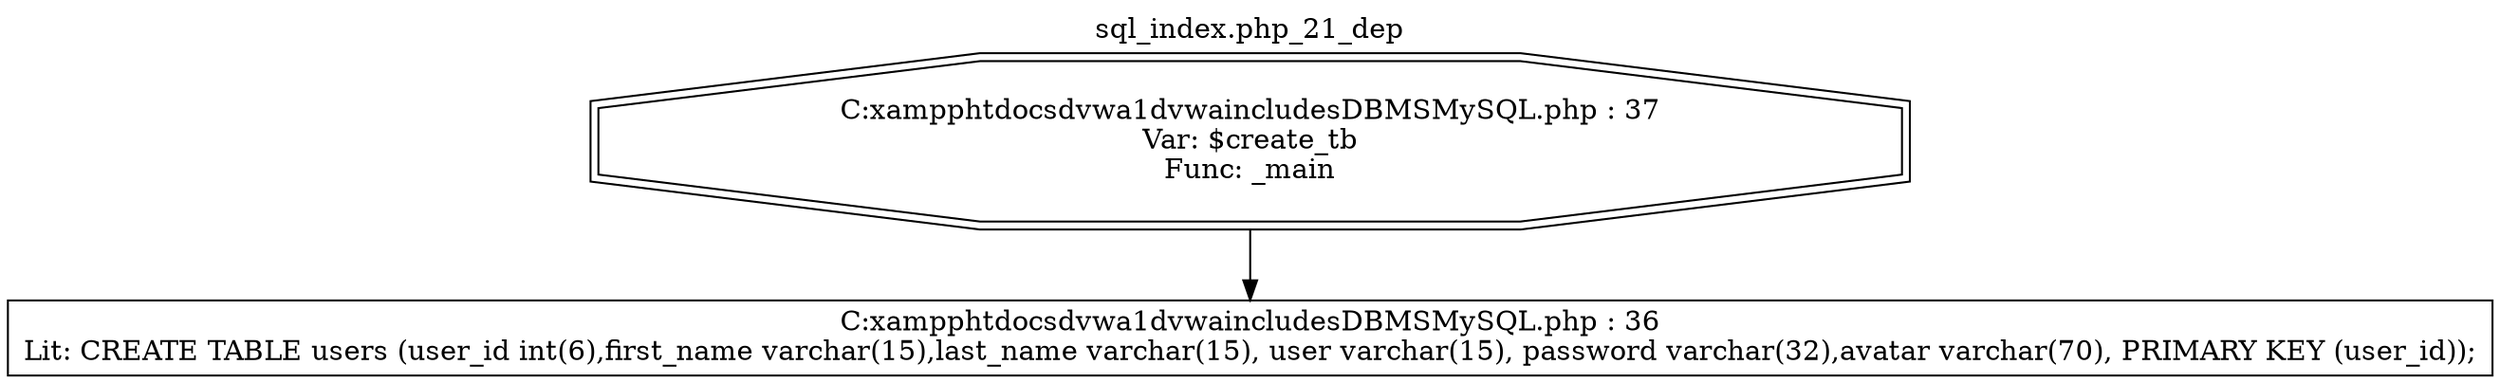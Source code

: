 digraph cfg {
  label="sql_index.php_21_dep";
  labelloc=t;
  n1 [shape=doubleoctagon, label="C:\xampp\htdocs\dvwa1\dvwa\includes\DBMS\MySQL.php : 37\nVar: $create_tb\nFunc: _main\n"];
  n2 [shape=box, label="C:\xampp\htdocs\dvwa1\dvwa\includes\DBMS\MySQL.php : 36\nLit: CREATE TABLE users (user_id int(6),first_name varchar(15),last_name varchar(15), user varchar(15), password varchar(32),avatar varchar(70), PRIMARY KEY (user_id));\n"];
  n1 -> n2;
}
